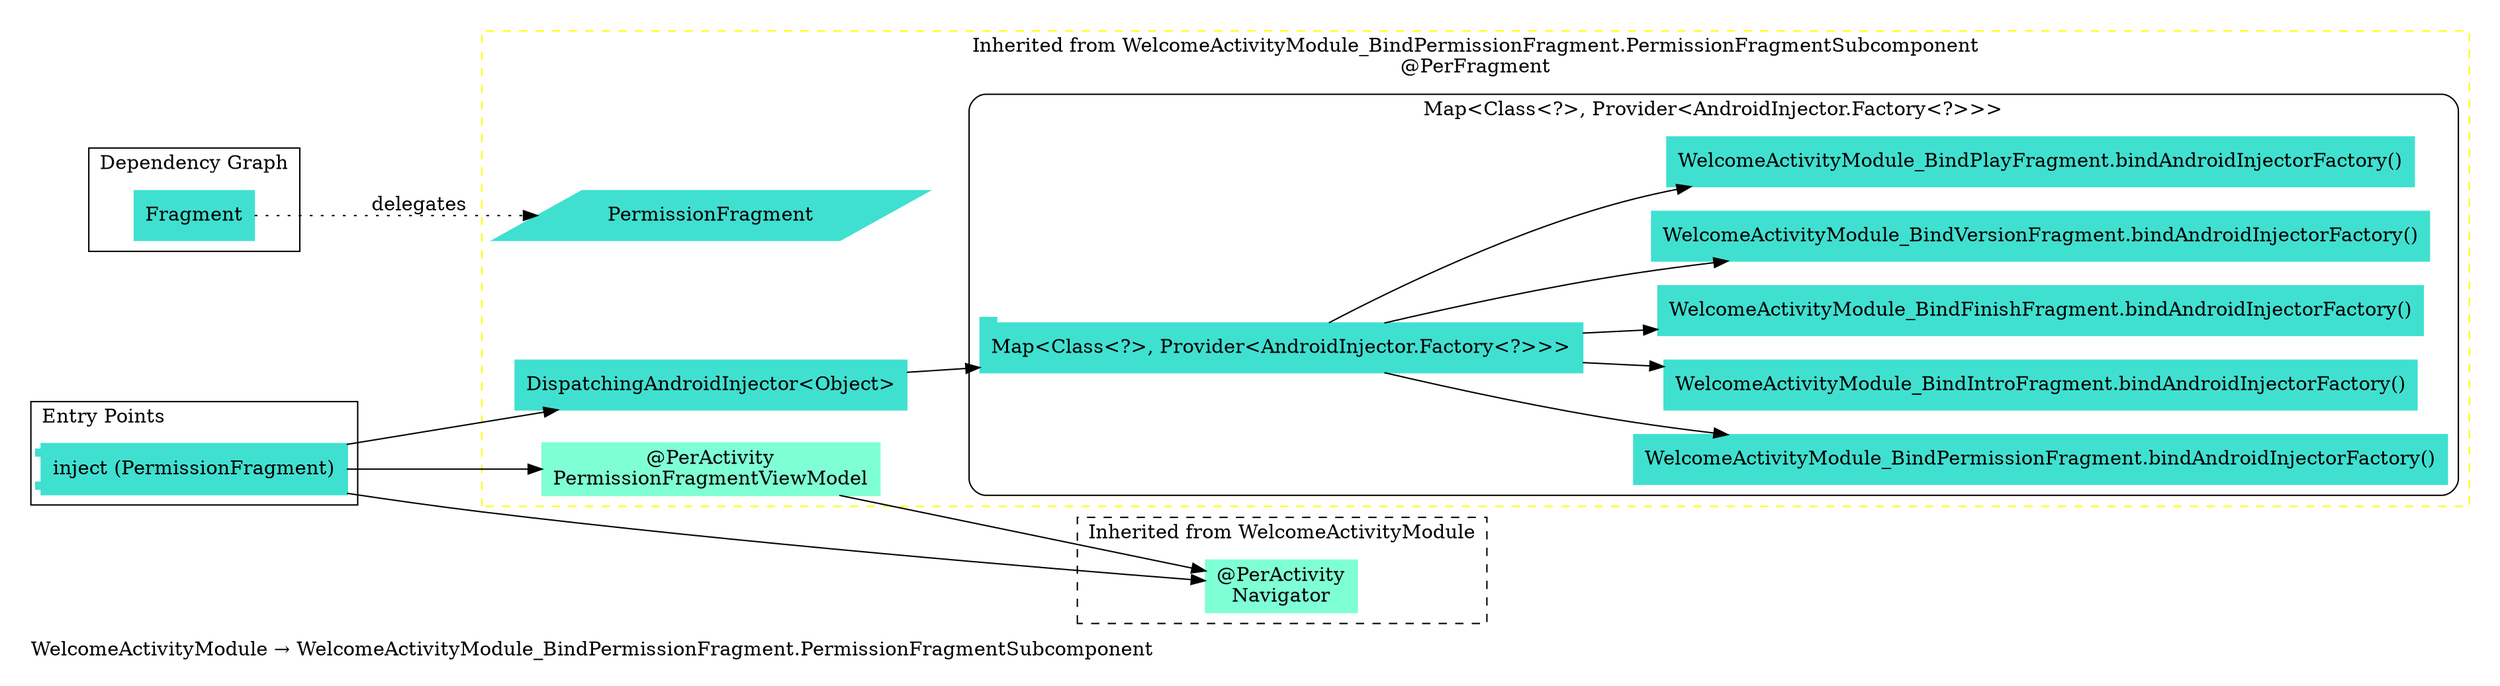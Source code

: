 digraph "org.owntracks.android.ui.welcome.WelcomeActivityModule → org.owntracks.android.ui.welcome.WelcomeActivityModule_BindPermissionFragment.PermissionFragmentSubcomponent" {
  graph [rankdir="LR", labeljust="l", label="WelcomeActivityModule → WelcomeActivityModule_BindPermissionFragment.PermissionFragmentSubcomponent", pad="0.2", compound="true"]
  node [shape="rectangle", style="filled", color="turquoise"]
  subgraph "cluster_Entry Points" {
    graph [labeljust="l", label="Entry Points"]
    node [shape="component", penwidth="2"]
    "7570eba7-ee1f-4261-abc0-b8c4590c5a79" [label="inject (PermissionFragment)", color="turquoise", shape="component"]
  }
  subgraph "cluster_Dependency Graph" {
    graph [labeljust="l", label="Dependency Graph"]
    "fa7217d5-a93b-4288-9924-45747cd76c08" [label="DispatchingAndroidInjector<Object>", color="turquoise"]
    "c3e43b58-c706-4f11-b0d4-db85d85088b8" [label="@PerActivity\nPermissionFragmentViewModel", color="aquamarine"]
    "04a2389f-8f65-4156-85ab-d6cca2d64ea1" [label="Fragment", color="turquoise"]
    "bd2ac057-abce-46ac-a73a-d4cc34109edd" [label="PermissionFragment", color="turquoise", shape="parallelogram"]
    subgraph "cluster_Map<Class<?>, Provider<AndroidInjector.Factory<?>>>" {
      graph [label="Map<Class<?>, Provider<AndroidInjector.Factory<?>>>", labeljust="c", style="rounded", color="black"]
      "912cb89a-739e-4dac-b585-5fb28597f94c" [label="Map<Class<?>, Provider<AndroidInjector.Factory<?>>>", color="turquoise", shape="tab"]
      "07e4caf7-2d9b-454b-a3fb-0cfc8cbe2c61" [label="WelcomeActivityModule_BindPermissionFragment.bindAndroidInjectorFactory()", color="turquoise"]
      "a2ff2a74-2935-4157-890d-c0ae24359d76" [label="WelcomeActivityModule_BindIntroFragment.bindAndroidInjectorFactory()", color="turquoise"]
      "677562a6-c01e-44de-8f76-8b8fcd1f828c" [label="WelcomeActivityModule_BindFinishFragment.bindAndroidInjectorFactory()", color="turquoise"]
      "989d34bb-8d3a-4787-961a-a6e52189329f" [label="WelcomeActivityModule_BindVersionFragment.bindAndroidInjectorFactory()", color="turquoise"]
      "87941aaf-1940-4247-af44-0a11efc7b011" [label="WelcomeActivityModule_BindPlayFragment.bindAndroidInjectorFactory()", color="turquoise"]
    }
  }
  subgraph "cluster_Subcomponents" {
    graph [labeljust="l", shape="folder", label="Subcomponents"]
  }
  subgraph "cluster_WelcomeActivityModule" {
    graph [labeljust="c", label="Inherited from WelcomeActivityModule", style="dashed", href="full_org.owntracks.android.ui.welcome.WelcomeActivityModule.svg"]
    "678e7a46-a7a5-4d29-9fca-bc5546ff33ad" [label="@PerActivity\nNavigator", color="aquamarine"]
    "678e7a46-a7a5-4d29-9fca-bc5546ff33ad" [label="@PerActivity\nNavigator", color="aquamarine"]
    "07e4caf7-2d9b-454b-a3fb-0cfc8cbe2c61" [label="WelcomeActivityModule_BindPermissionFragment.bindAndroidInjectorFactory()", color="turquoise"]
    "a2ff2a74-2935-4157-890d-c0ae24359d76" [label="WelcomeActivityModule_BindIntroFragment.bindAndroidInjectorFactory()", color="turquoise"]
    "677562a6-c01e-44de-8f76-8b8fcd1f828c" [label="WelcomeActivityModule_BindFinishFragment.bindAndroidInjectorFactory()", color="turquoise"]
    "989d34bb-8d3a-4787-961a-a6e52189329f" [label="WelcomeActivityModule_BindVersionFragment.bindAndroidInjectorFactory()", color="turquoise"]
    "87941aaf-1940-4247-af44-0a11efc7b011" [label="WelcomeActivityModule_BindPlayFragment.bindAndroidInjectorFactory()", color="turquoise"]
  }
  subgraph "cluster_WelcomeActivityModule → WelcomeActivityModule_BindPermissionFragment.PermissionFragmentSubcomponent" {
    graph [labeljust="c", label="Inherited from WelcomeActivityModule_BindPermissionFragment.PermissionFragmentSubcomponent\n@PerFragment", style="dashed", href="full_org.owntracks.android.ui.welcome.WelcomeActivityModule_BindPermissionFragment.PermissionFragmentSubcomponent.svg", color="yellow1"]
    "c3e43b58-c706-4f11-b0d4-db85d85088b8" [label="@PerActivity\nPermissionFragmentViewModel", color="aquamarine"]
    "fa7217d5-a93b-4288-9924-45747cd76c08" [label="DispatchingAndroidInjector<Object>", color="turquoise"]
    "bd2ac057-abce-46ac-a73a-d4cc34109edd" [label="PermissionFragment", color="turquoise", shape="parallelogram"]
    subgraph "cluster_Map<Class<?>, Provider<AndroidInjector.Factory<?>>>" {
      graph [label="Map<Class<?>, Provider<AndroidInjector.Factory<?>>>", labeljust="c", style="rounded", color="black"]
      "912cb89a-739e-4dac-b585-5fb28597f94c" [label="Map<Class<?>, Provider<AndroidInjector.Factory<?>>>", color="turquoise", shape="tab"]
      "07e4caf7-2d9b-454b-a3fb-0cfc8cbe2c61" [label="WelcomeActivityModule_BindPermissionFragment.bindAndroidInjectorFactory()", color="turquoise"]
      "a2ff2a74-2935-4157-890d-c0ae24359d76" [label="WelcomeActivityModule_BindIntroFragment.bindAndroidInjectorFactory()", color="turquoise"]
      "677562a6-c01e-44de-8f76-8b8fcd1f828c" [label="WelcomeActivityModule_BindFinishFragment.bindAndroidInjectorFactory()", color="turquoise"]
      "989d34bb-8d3a-4787-961a-a6e52189329f" [label="WelcomeActivityModule_BindVersionFragment.bindAndroidInjectorFactory()", color="turquoise"]
      "87941aaf-1940-4247-af44-0a11efc7b011" [label="WelcomeActivityModule_BindPlayFragment.bindAndroidInjectorFactory()", color="turquoise"]
    }
  }
  "7570eba7-ee1f-4261-abc0-b8c4590c5a79" -> "c3e43b58-c706-4f11-b0d4-db85d85088b8"
  "7570eba7-ee1f-4261-abc0-b8c4590c5a79" -> "fa7217d5-a93b-4288-9924-45747cd76c08"
  "7570eba7-ee1f-4261-abc0-b8c4590c5a79" -> "678e7a46-a7a5-4d29-9fca-bc5546ff33ad"
  "fa7217d5-a93b-4288-9924-45747cd76c08" -> "912cb89a-739e-4dac-b585-5fb28597f94c"
  "c3e43b58-c706-4f11-b0d4-db85d85088b8" -> "678e7a46-a7a5-4d29-9fca-bc5546ff33ad"
  "912cb89a-739e-4dac-b585-5fb28597f94c" -> "a2ff2a74-2935-4157-890d-c0ae24359d76"
  "912cb89a-739e-4dac-b585-5fb28597f94c" -> "07e4caf7-2d9b-454b-a3fb-0cfc8cbe2c61"
  "912cb89a-739e-4dac-b585-5fb28597f94c" -> "989d34bb-8d3a-4787-961a-a6e52189329f"
  "912cb89a-739e-4dac-b585-5fb28597f94c" -> "677562a6-c01e-44de-8f76-8b8fcd1f828c"
  "912cb89a-739e-4dac-b585-5fb28597f94c" -> "87941aaf-1940-4247-af44-0a11efc7b011"
  "04a2389f-8f65-4156-85ab-d6cca2d64ea1" -> "bd2ac057-abce-46ac-a73a-d4cc34109edd" [style="dotted", label="delegates"]
}
